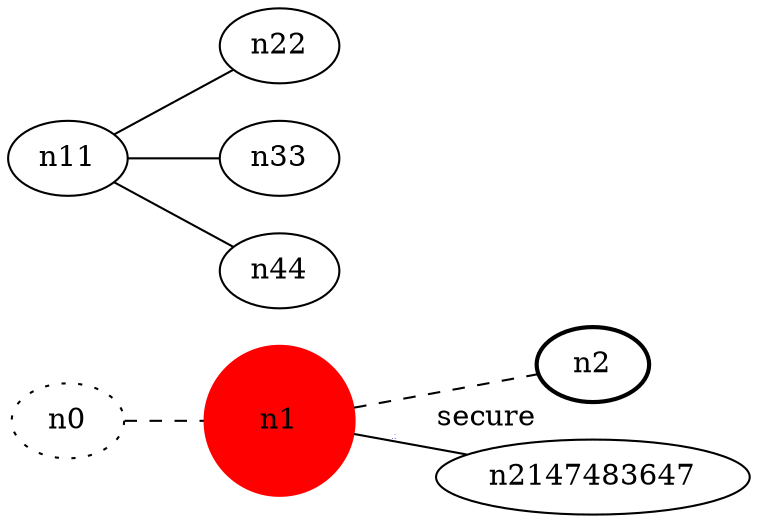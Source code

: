 graph test5 {
	rankdir=LR;
	fontcolor=blue; /* c32767; c1; c0 -- c1 */
	n0 [style=dotted, fillcolor="#123456"]; // c2; c3; c2 -- c3
	n1 [height=1, width=1, color=red, style=filled];
	n2 [style=bold, xlabel="secure"];
	n0 -- n1 -- n2[style=dashed];
	n1 -- n2147483647 [fontname="comic sans", label="d\n\l\G", fontcolor=blue, fontsize=0];
	n11 -- n22;
	n11 -- n33;
	n11 -- n44;
}
